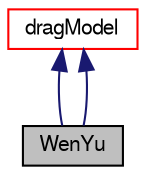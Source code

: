 digraph "WenYu"
{
  bgcolor="transparent";
  edge [fontname="FreeSans",fontsize="10",labelfontname="FreeSans",labelfontsize="10"];
  node [fontname="FreeSans",fontsize="10",shape=record];
  Node4 [label="WenYu",height=0.2,width=0.4,color="black", fillcolor="grey75", style="filled", fontcolor="black"];
  Node5 -> Node4 [dir="back",color="midnightblue",fontsize="10",style="solid",fontname="FreeSans"];
  Node5 [label="dragModel",height=0.2,width=0.4,color="red",URL="$a32006.html"];
  Node5 -> Node4 [dir="back",color="midnightblue",fontsize="10",style="solid",fontname="FreeSans"];
}
